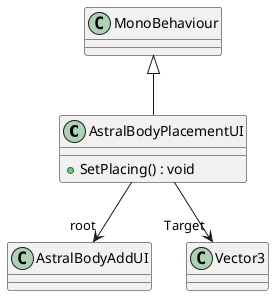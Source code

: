 @startuml
class AstralBodyPlacementUI {
    + SetPlacing() : void
}
MonoBehaviour <|-- AstralBodyPlacementUI
AstralBodyPlacementUI --> "root" AstralBodyAddUI
AstralBodyPlacementUI --> "Target" Vector3
@enduml
